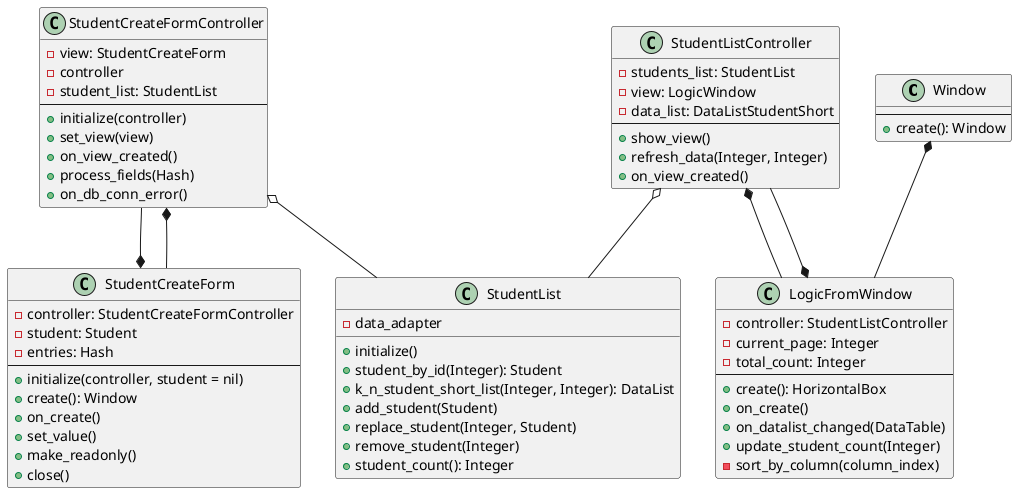 @startuml
'https://plantuml.com/class-diagram

class Window {
     --
     +create(): Window
 }

class StudentCreateForm {
    -controller: StudentCreateFormController
    -student: Student
    -entries: Hash
    --
    +initialize(controller, student = nil)
    +create(): Window
    +on_create()
    +set_value()
    +make_readonly()
    +close()
}

class StudentList {
-data_adapter
     +initialize()
     +student_by_id(Integer): Student
     +k_n_student_short_list(Integer, Integer): DataList
     +add_student(Student)
     +replace_student(Integer, Student)
     +remove_student(Integer)
     +student_count(): Integer
}


class StudentCreateFormController {
    -view: StudentCreateForm
    -controller
    -student_list: StudentList
    --
    +initialize(controller)
    +set_view(view)
    +on_view_created()
    +process_fields(Hash)
    +on_db_conn_error()
}


 class LogicFromWindow {
     -controller: StudentListController
     -current_page: Integer
     -total_count: Integer
     --
     +create(): HorizontalBox
     +on_create()
     +on_datalist_changed(DataTable)
     +update_student_count(Integer)
     -sort_by_column(column_index)
 }

 class StudentListController {
     -students_list: StudentList
     -view: LogicWindow
     -data_list: DataListStudentShort
     --
     +show_view()
     +refresh_data(Integer, Integer)
     +on_view_created()
 }


StudentCreateForm *-u- StudentCreateFormController
StudentCreateFormController *-- StudentCreateForm
StudentCreateFormController o-- StudentList
StudentListController o-- StudentList


 Window *-- LogicFromWindow
 LogicFromWindow *-- StudentListController
 StudentListController *-- LogicFromWindow
@enduml